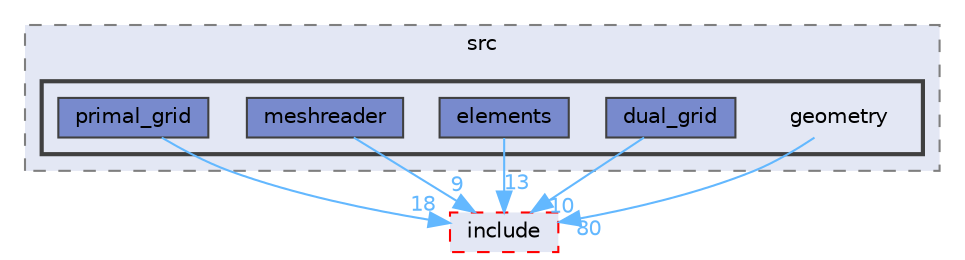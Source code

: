 digraph "Common/src/geometry"
{
 // LATEX_PDF_SIZE
  bgcolor="transparent";
  edge [fontname=Helvetica,fontsize=10,labelfontname=Helvetica,labelfontsize=10];
  node [fontname=Helvetica,fontsize=10,shape=box,height=0.2,width=0.4];
  compound=true
  subgraph clusterdir_3752367cbca4c9b58dde90984de9bccc {
    graph [ bgcolor="#e3e7f4", pencolor="grey50", label="src", fontname=Helvetica,fontsize=10 style="filled,dashed", URL="dir_3752367cbca4c9b58dde90984de9bccc.html",tooltip=""]
  subgraph clusterdir_97bb17c0245c58f47f6073f38444f0fc {
    graph [ bgcolor="#e3e7f4", pencolor="grey25", label="", fontname=Helvetica,fontsize=10 style="filled,bold", URL="dir_97bb17c0245c58f47f6073f38444f0fc.html",tooltip=""]
    dir_97bb17c0245c58f47f6073f38444f0fc [shape=plaintext, label="geometry"];
  dir_593951dbe126c3d524545df3e1cc2faa [label="dual_grid", fillcolor="#788acd", color="grey25", style="filled", URL="dir_593951dbe126c3d524545df3e1cc2faa.html",tooltip=""];
  dir_37cc92985cef828633ea195e7c5ed3c6 [label="elements", fillcolor="#788acd", color="grey25", style="filled", URL="dir_37cc92985cef828633ea195e7c5ed3c6.html",tooltip=""];
  dir_116575717f697857cadb8c505fe51aa9 [label="meshreader", fillcolor="#788acd", color="grey25", style="filled", URL="dir_116575717f697857cadb8c505fe51aa9.html",tooltip=""];
  dir_b97e4244b5613e3c907f977efa7dab4b [label="primal_grid", fillcolor="#788acd", color="grey25", style="filled", URL="dir_b97e4244b5613e3c907f977efa7dab4b.html",tooltip=""];
  }
  }
  dir_92cb2900980f09bf257878861626e98f [label="include", fillcolor="#e3e7f4", color="red", style="filled,dashed", URL="dir_92cb2900980f09bf257878861626e98f.html",tooltip=""];
  dir_97bb17c0245c58f47f6073f38444f0fc->dir_92cb2900980f09bf257878861626e98f [headlabel="80", labeldistance=1.5 headhref="dir_000042_000046.html" href="dir_000042_000046.html" color="steelblue1" fontcolor="steelblue1"];
  dir_593951dbe126c3d524545df3e1cc2faa->dir_92cb2900980f09bf257878861626e98f [headlabel="10", labeldistance=1.5 headhref="dir_000025_000046.html" href="dir_000025_000046.html" color="steelblue1" fontcolor="steelblue1"];
  dir_37cc92985cef828633ea195e7c5ed3c6->dir_92cb2900980f09bf257878861626e98f [headlabel="13", labeldistance=1.5 headhref="dir_000029_000046.html" href="dir_000029_000046.html" color="steelblue1" fontcolor="steelblue1"];
  dir_116575717f697857cadb8c505fe51aa9->dir_92cb2900980f09bf257878861626e98f [headlabel="9", labeldistance=1.5 headhref="dir_000064_000046.html" href="dir_000064_000046.html" color="steelblue1" fontcolor="steelblue1"];
  dir_b97e4244b5613e3c907f977efa7dab4b->dir_92cb2900980f09bf257878861626e98f [headlabel="18", labeldistance=1.5 headhref="dir_000076_000046.html" href="dir_000076_000046.html" color="steelblue1" fontcolor="steelblue1"];
}
